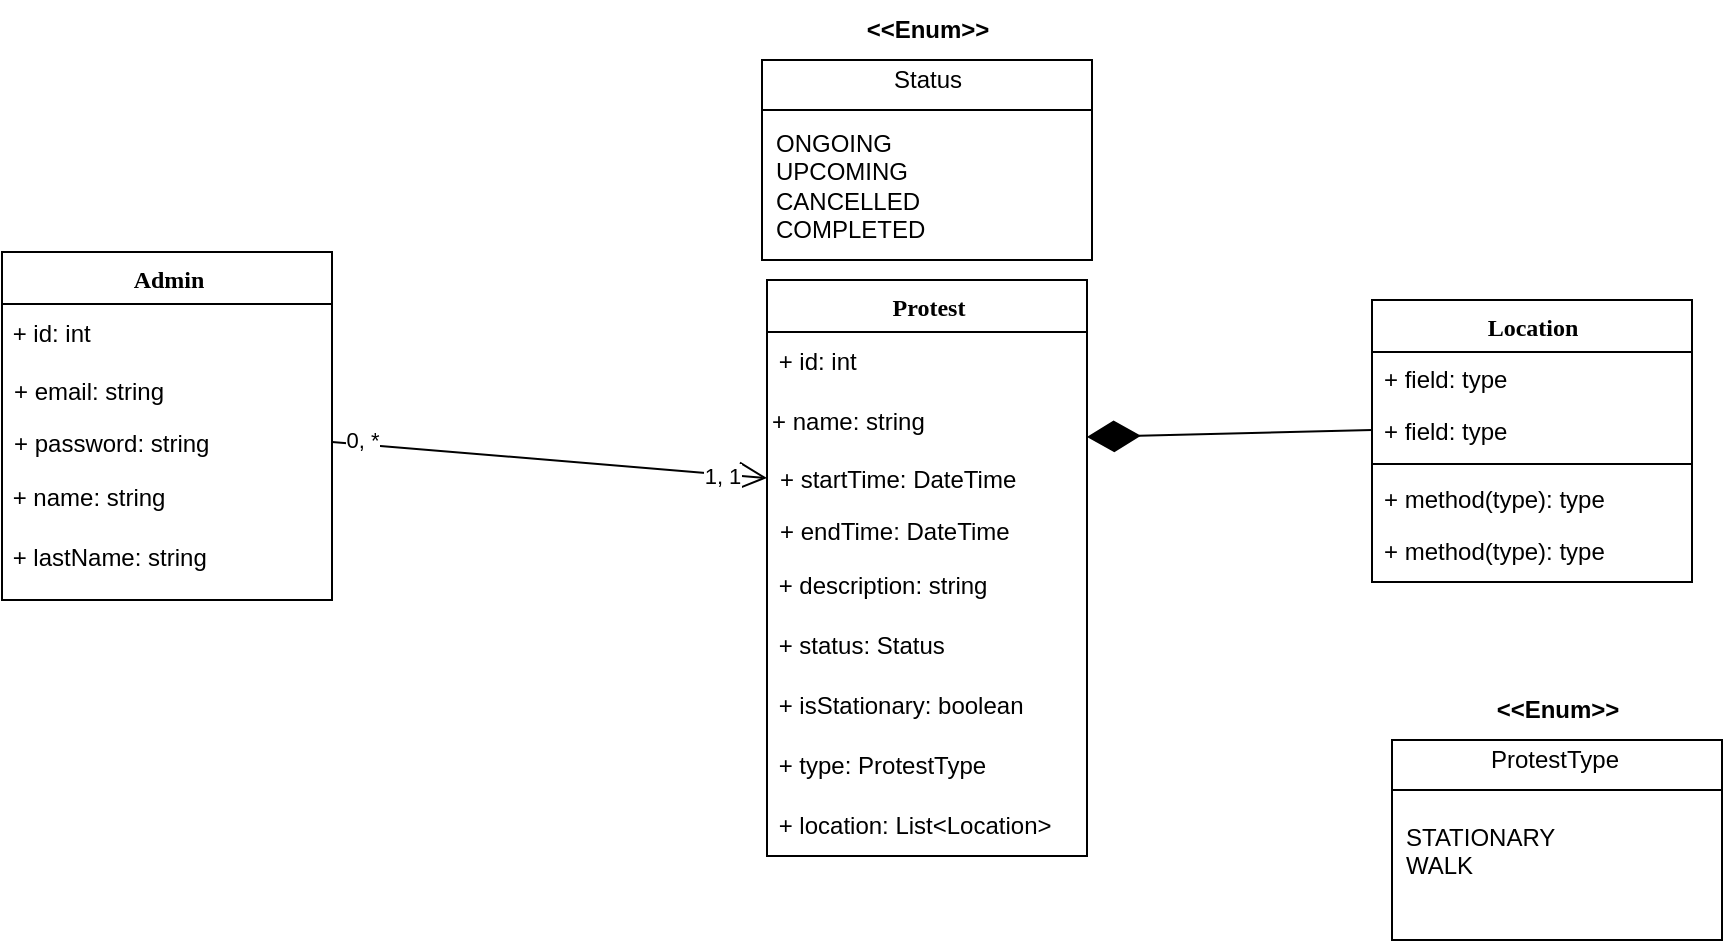 <mxfile version="27.1.3">
  <diagram name="Page-1" id="6133507b-19e7-1e82-6fc7-422aa6c4b21f">
    <mxGraphModel dx="1042" dy="535" grid="1" gridSize="10" guides="1" tooltips="1" connect="1" arrows="1" fold="1" page="1" pageScale="1" pageWidth="1100" pageHeight="850" background="none" math="0" shadow="0">
      <root>
        <mxCell id="0" />
        <mxCell id="1" parent="0" />
        <mxCell id="78961159f06e98e8-17" value="Admin" style="swimlane;html=1;fontStyle=1;align=center;verticalAlign=top;childLayout=stackLayout;horizontal=1;startSize=26;horizontalStack=0;resizeParent=1;resizeLast=0;collapsible=1;marginBottom=0;swimlaneFillColor=#ffffff;rounded=0;shadow=0;comic=0;labelBackgroundColor=none;strokeWidth=1;fillColor=none;fontFamily=Verdana;fontSize=12" parent="1" vertex="1">
          <mxGeometry x="35" y="136" width="165" height="174" as="geometry" />
        </mxCell>
        <mxCell id="HDCbBx7a2_c1LJLe_Fb7-2" value="&amp;nbsp;+ id: int" style="text;html=1;align=left;verticalAlign=middle;whiteSpace=wrap;rounded=0;" parent="78961159f06e98e8-17" vertex="1">
          <mxGeometry y="26" width="165" height="30" as="geometry" />
        </mxCell>
        <mxCell id="78961159f06e98e8-23" value="+ email: string" style="text;html=1;strokeColor=none;fillColor=none;align=left;verticalAlign=top;spacingLeft=4;spacingRight=4;whiteSpace=wrap;overflow=hidden;rotatable=0;points=[[0,0.5],[1,0.5]];portConstraint=eastwest;" parent="78961159f06e98e8-17" vertex="1">
          <mxGeometry y="56" width="165" height="26" as="geometry" />
        </mxCell>
        <mxCell id="78961159f06e98e8-24" value="+ password: string" style="text;html=1;strokeColor=none;fillColor=none;align=left;verticalAlign=top;spacingLeft=4;spacingRight=4;whiteSpace=wrap;overflow=hidden;rotatable=0;points=[[0,0.5],[1,0.5]];portConstraint=eastwest;" parent="78961159f06e98e8-17" vertex="1">
          <mxGeometry y="82" width="165" height="26" as="geometry" />
        </mxCell>
        <mxCell id="HDCbBx7a2_c1LJLe_Fb7-1" value="&amp;nbsp;+ name: string" style="text;html=1;align=left;verticalAlign=middle;whiteSpace=wrap;rounded=0;" parent="78961159f06e98e8-17" vertex="1">
          <mxGeometry y="108" width="165" height="30" as="geometry" />
        </mxCell>
        <mxCell id="HDCbBx7a2_c1LJLe_Fb7-3" value="&amp;nbsp;+ lastName: string" style="text;html=1;align=left;verticalAlign=middle;whiteSpace=wrap;rounded=0;" parent="78961159f06e98e8-17" vertex="1">
          <mxGeometry y="138" width="165" height="30" as="geometry" />
        </mxCell>
        <mxCell id="78961159f06e98e8-43" value="Protest" style="swimlane;html=1;fontStyle=1;align=center;verticalAlign=top;childLayout=stackLayout;horizontal=1;startSize=26;horizontalStack=0;resizeParent=1;resizeLast=0;collapsible=1;marginBottom=0;swimlaneFillColor=#ffffff;rounded=0;shadow=0;comic=0;labelBackgroundColor=none;strokeWidth=1;fillColor=none;fontFamily=Verdana;fontSize=12" parent="1" vertex="1">
          <mxGeometry x="417.5" y="150" width="160" height="288" as="geometry" />
        </mxCell>
        <mxCell id="1VN4Fp4XUfSa0wR-ucD8-18" value="&amp;nbsp;+ id: int" style="text;html=1;align=left;verticalAlign=middle;whiteSpace=wrap;rounded=0;" vertex="1" parent="78961159f06e98e8-43">
          <mxGeometry y="26" width="160" height="30" as="geometry" />
        </mxCell>
        <mxCell id="1VN4Fp4XUfSa0wR-ucD8-17" value="+ name: string" style="text;html=1;align=left;verticalAlign=middle;whiteSpace=wrap;rounded=0;" vertex="1" parent="78961159f06e98e8-43">
          <mxGeometry y="56" width="160" height="30" as="geometry" />
        </mxCell>
        <mxCell id="78961159f06e98e8-44" value="+ startTime: DateTime" style="text;html=1;strokeColor=none;fillColor=none;align=left;verticalAlign=top;spacingLeft=4;spacingRight=4;whiteSpace=wrap;overflow=hidden;rotatable=0;points=[[0,0.5],[1,0.5]];portConstraint=eastwest;" parent="78961159f06e98e8-43" vertex="1">
          <mxGeometry y="86" width="160" height="26" as="geometry" />
        </mxCell>
        <mxCell id="78961159f06e98e8-45" value="+ endTime: DateTime" style="text;html=1;strokeColor=none;fillColor=none;align=left;verticalAlign=top;spacingLeft=4;spacingRight=4;whiteSpace=wrap;overflow=hidden;rotatable=0;points=[[0,0.5],[1,0.5]];portConstraint=eastwest;" parent="78961159f06e98e8-43" vertex="1">
          <mxGeometry y="112" width="160" height="26" as="geometry" />
        </mxCell>
        <mxCell id="1VN4Fp4XUfSa0wR-ucD8-10" value="&amp;nbsp;+ description: string" style="text;html=1;align=left;verticalAlign=middle;whiteSpace=wrap;rounded=0;" vertex="1" parent="78961159f06e98e8-43">
          <mxGeometry y="138" width="160" height="30" as="geometry" />
        </mxCell>
        <mxCell id="1VN4Fp4XUfSa0wR-ucD8-11" value="&amp;nbsp;+ status: Status" style="text;html=1;align=left;verticalAlign=middle;whiteSpace=wrap;rounded=0;" vertex="1" parent="78961159f06e98e8-43">
          <mxGeometry y="168" width="160" height="30" as="geometry" />
        </mxCell>
        <mxCell id="1VN4Fp4XUfSa0wR-ucD8-26" value="&amp;nbsp;+ isStationary: boolean" style="text;html=1;align=left;verticalAlign=middle;whiteSpace=wrap;rounded=0;" vertex="1" parent="78961159f06e98e8-43">
          <mxGeometry y="198" width="160" height="30" as="geometry" />
        </mxCell>
        <mxCell id="1VN4Fp4XUfSa0wR-ucD8-27" value="&amp;nbsp;+ type: ProtestType" style="text;html=1;align=left;verticalAlign=middle;whiteSpace=wrap;rounded=0;" vertex="1" parent="78961159f06e98e8-43">
          <mxGeometry y="228" width="160" height="30" as="geometry" />
        </mxCell>
        <mxCell id="1VN4Fp4XUfSa0wR-ucD8-28" value="&amp;nbsp;+ location: List&amp;lt;Location&amp;gt;" style="text;html=1;align=left;verticalAlign=middle;whiteSpace=wrap;rounded=0;" vertex="1" parent="78961159f06e98e8-43">
          <mxGeometry y="258" width="160" height="30" as="geometry" />
        </mxCell>
        <mxCell id="78961159f06e98e8-95" value="Location" style="swimlane;html=1;fontStyle=1;align=center;verticalAlign=top;childLayout=stackLayout;horizontal=1;startSize=26;horizontalStack=0;resizeParent=1;resizeLast=0;collapsible=1;marginBottom=0;swimlaneFillColor=#ffffff;rounded=0;shadow=0;comic=0;labelBackgroundColor=none;strokeWidth=1;fillColor=none;fontFamily=Verdana;fontSize=12" parent="1" vertex="1">
          <mxGeometry x="720" y="160" width="160" height="141" as="geometry" />
        </mxCell>
        <mxCell id="78961159f06e98e8-96" value="+ field: type" style="text;html=1;strokeColor=none;fillColor=none;align=left;verticalAlign=top;spacingLeft=4;spacingRight=4;whiteSpace=wrap;overflow=hidden;rotatable=0;points=[[0,0.5],[1,0.5]];portConstraint=eastwest;" parent="78961159f06e98e8-95" vertex="1">
          <mxGeometry y="26" width="160" height="26" as="geometry" />
        </mxCell>
        <mxCell id="78961159f06e98e8-102" value="+ field: type" style="text;html=1;strokeColor=none;fillColor=none;align=left;verticalAlign=top;spacingLeft=4;spacingRight=4;whiteSpace=wrap;overflow=hidden;rotatable=0;points=[[0,0.5],[1,0.5]];portConstraint=eastwest;" parent="78961159f06e98e8-95" vertex="1">
          <mxGeometry y="52" width="160" height="26" as="geometry" />
        </mxCell>
        <mxCell id="78961159f06e98e8-103" value="" style="line;html=1;strokeWidth=1;fillColor=none;align=left;verticalAlign=middle;spacingTop=-1;spacingLeft=3;spacingRight=3;rotatable=0;labelPosition=right;points=[];portConstraint=eastwest;" parent="78961159f06e98e8-95" vertex="1">
          <mxGeometry y="78" width="160" height="8" as="geometry" />
        </mxCell>
        <mxCell id="78961159f06e98e8-104" value="+ method(type): type" style="text;html=1;strokeColor=none;fillColor=none;align=left;verticalAlign=top;spacingLeft=4;spacingRight=4;whiteSpace=wrap;overflow=hidden;rotatable=0;points=[[0,0.5],[1,0.5]];portConstraint=eastwest;" parent="78961159f06e98e8-95" vertex="1">
          <mxGeometry y="86" width="160" height="26" as="geometry" />
        </mxCell>
        <mxCell id="b94bc138ca980ef-5" value="+ method(type): type" style="text;html=1;strokeColor=none;fillColor=none;align=left;verticalAlign=top;spacingLeft=4;spacingRight=4;whiteSpace=wrap;overflow=hidden;rotatable=0;points=[[0,0.5],[1,0.5]];portConstraint=eastwest;" parent="78961159f06e98e8-95" vertex="1">
          <mxGeometry y="112" width="160" height="26" as="geometry" />
        </mxCell>
        <mxCell id="1VN4Fp4XUfSa0wR-ucD8-12" value="" style="rounded=0;whiteSpace=wrap;html=1;" vertex="1" parent="1">
          <mxGeometry x="415" y="40" width="165" height="100" as="geometry" />
        </mxCell>
        <mxCell id="1VN4Fp4XUfSa0wR-ucD8-13" value="&lt;b&gt;&amp;lt;&amp;lt;Enum&amp;gt;&amp;gt;&lt;/b&gt;" style="text;html=1;align=center;verticalAlign=middle;whiteSpace=wrap;rounded=0;" vertex="1" parent="1">
          <mxGeometry x="467.5" y="10" width="60" height="30" as="geometry" />
        </mxCell>
        <mxCell id="1VN4Fp4XUfSa0wR-ucD8-14" value="" style="endArrow=none;html=1;rounded=0;entryX=1;entryY=0.25;entryDx=0;entryDy=0;exitX=0;exitY=0.25;exitDx=0;exitDy=0;" edge="1" parent="1" source="1VN4Fp4XUfSa0wR-ucD8-12" target="1VN4Fp4XUfSa0wR-ucD8-12">
          <mxGeometry width="50" height="50" relative="1" as="geometry">
            <mxPoint x="310" y="100" as="sourcePoint" />
            <mxPoint x="360" y="50" as="targetPoint" />
          </mxGeometry>
        </mxCell>
        <mxCell id="1VN4Fp4XUfSa0wR-ucD8-15" value="Status" style="text;html=1;align=center;verticalAlign=middle;whiteSpace=wrap;rounded=0;" vertex="1" parent="1">
          <mxGeometry x="467.5" y="40" width="60" height="20" as="geometry" />
        </mxCell>
        <mxCell id="1VN4Fp4XUfSa0wR-ucD8-16" value="ONGOING&lt;br&gt;UPCOMING&lt;br&gt;CANCELLED&lt;br&gt;COMPLETED" style="text;html=1;align=left;verticalAlign=middle;whiteSpace=wrap;rounded=0;" vertex="1" parent="1">
          <mxGeometry x="420" y="80" width="75" height="45" as="geometry" />
        </mxCell>
        <mxCell id="1VN4Fp4XUfSa0wR-ucD8-21" value="" style="rounded=0;whiteSpace=wrap;html=1;" vertex="1" parent="1">
          <mxGeometry x="730" y="380" width="165" height="100" as="geometry" />
        </mxCell>
        <mxCell id="1VN4Fp4XUfSa0wR-ucD8-22" value="&lt;b&gt;&amp;lt;&amp;lt;Enum&amp;gt;&amp;gt;&lt;/b&gt;" style="text;html=1;align=center;verticalAlign=middle;whiteSpace=wrap;rounded=0;" vertex="1" parent="1">
          <mxGeometry x="782.5" y="350" width="60" height="30" as="geometry" />
        </mxCell>
        <mxCell id="1VN4Fp4XUfSa0wR-ucD8-23" value="" style="endArrow=none;html=1;rounded=0;entryX=1;entryY=0.25;entryDx=0;entryDy=0;exitX=0;exitY=0.25;exitDx=0;exitDy=0;" edge="1" parent="1" source="1VN4Fp4XUfSa0wR-ucD8-21" target="1VN4Fp4XUfSa0wR-ucD8-21">
          <mxGeometry width="50" height="50" relative="1" as="geometry">
            <mxPoint x="625" y="440" as="sourcePoint" />
            <mxPoint x="675" y="390" as="targetPoint" />
          </mxGeometry>
        </mxCell>
        <mxCell id="1VN4Fp4XUfSa0wR-ucD8-24" value="ProtestType" style="text;html=1;align=center;verticalAlign=middle;whiteSpace=wrap;rounded=0;" vertex="1" parent="1">
          <mxGeometry x="780" y="380" width="62.5" height="20" as="geometry" />
        </mxCell>
        <mxCell id="1VN4Fp4XUfSa0wR-ucD8-25" value="STATIONARY&lt;br&gt;WALK&lt;br&gt;&lt;div&gt;&lt;br&gt;&lt;/div&gt;" style="text;html=1;align=left;verticalAlign=middle;whiteSpace=wrap;rounded=0;" vertex="1" parent="1">
          <mxGeometry x="735" y="420" width="75" height="45" as="geometry" />
        </mxCell>
        <mxCell id="1VN4Fp4XUfSa0wR-ucD8-29" value="" style="endArrow=diamondThin;endFill=1;endSize=24;html=1;rounded=0;entryX=1;entryY=0.75;entryDx=0;entryDy=0;exitX=0;exitY=0.5;exitDx=0;exitDy=0;" edge="1" parent="1" source="78961159f06e98e8-102" target="1VN4Fp4XUfSa0wR-ucD8-17">
          <mxGeometry width="160" relative="1" as="geometry">
            <mxPoint x="940" y="50" as="sourcePoint" />
            <mxPoint x="1100" y="50" as="targetPoint" />
          </mxGeometry>
        </mxCell>
        <mxCell id="1VN4Fp4XUfSa0wR-ucD8-31" value="" style="endArrow=open;endFill=1;endSize=12;html=1;rounded=0;exitX=1;exitY=0.5;exitDx=0;exitDy=0;entryX=0;entryY=0.5;entryDx=0;entryDy=0;" edge="1" parent="1" source="78961159f06e98e8-24" target="78961159f06e98e8-44">
          <mxGeometry width="160" relative="1" as="geometry">
            <mxPoint x="280" y="260" as="sourcePoint" />
            <mxPoint x="440" y="260" as="targetPoint" />
          </mxGeometry>
        </mxCell>
        <mxCell id="1VN4Fp4XUfSa0wR-ucD8-32" value="0, *" style="edgeLabel;html=1;align=center;verticalAlign=middle;resizable=0;points=[];" vertex="1" connectable="0" parent="1VN4Fp4XUfSa0wR-ucD8-31">
          <mxGeometry x="-0.865" y="2" relative="1" as="geometry">
            <mxPoint as="offset" />
          </mxGeometry>
        </mxCell>
        <mxCell id="1VN4Fp4XUfSa0wR-ucD8-33" value="1, 1" style="edgeLabel;html=1;align=center;verticalAlign=middle;resizable=0;points=[];" vertex="1" connectable="0" parent="1VN4Fp4XUfSa0wR-ucD8-31">
          <mxGeometry x="0.792" y="-1" relative="1" as="geometry">
            <mxPoint as="offset" />
          </mxGeometry>
        </mxCell>
      </root>
    </mxGraphModel>
  </diagram>
</mxfile>
